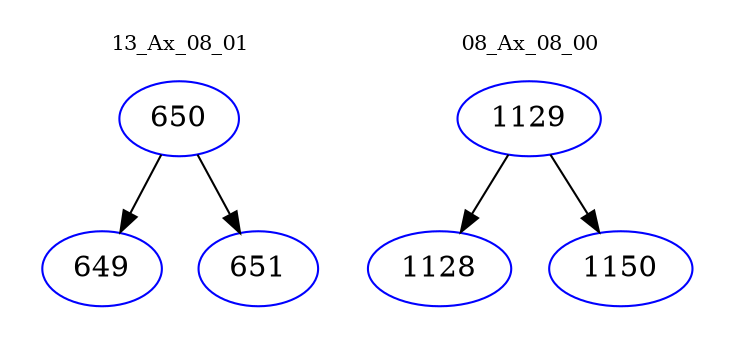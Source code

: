digraph{
subgraph cluster_0 {
color = white
label = "13_Ax_08_01";
fontsize=10;
T0_650 [label="650", color="blue"]
T0_650 -> T0_649 [color="black"]
T0_649 [label="649", color="blue"]
T0_650 -> T0_651 [color="black"]
T0_651 [label="651", color="blue"]
}
subgraph cluster_1 {
color = white
label = "08_Ax_08_00";
fontsize=10;
T1_1129 [label="1129", color="blue"]
T1_1129 -> T1_1128 [color="black"]
T1_1128 [label="1128", color="blue"]
T1_1129 -> T1_1150 [color="black"]
T1_1150 [label="1150", color="blue"]
}
}
